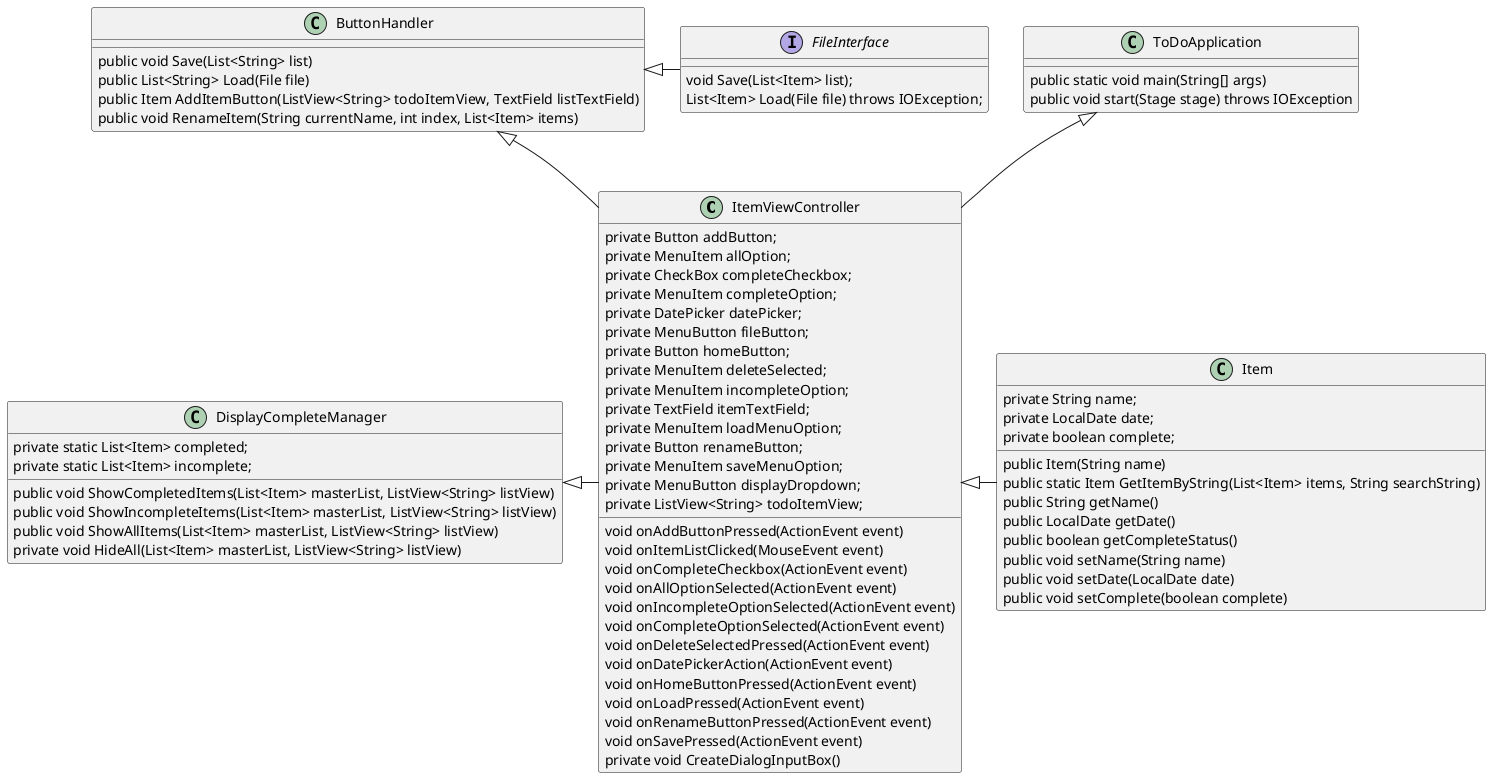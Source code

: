 @startuml

ItemViewController <|- Item
ToDoApplication <|-- ItemViewController

ButtonHandler <|- FileInterface
ButtonHandler <|-- ItemViewController
DisplayCompleteManager <|- ItemViewController

interface FileInterface
{
    void Save(List<Item> list);
    List<Item> Load(File file) throws IOException;
}

class ItemViewController {
    private Button addButton;
    private MenuItem allOption;
    private CheckBox completeCheckbox;
    private MenuItem completeOption;
    private DatePicker datePicker;
    private MenuButton fileButton;
    private Button homeButton;
    private MenuItem deleteSelected;
    private MenuItem incompleteOption;
    private TextField itemTextField;
    private MenuItem loadMenuOption;
    private Button renameButton;
    private MenuItem saveMenuOption;
    private MenuButton displayDropdown;
    private ListView<String> todoItemView;
    void onAddButtonPressed(ActionEvent event)
    void onItemListClicked(MouseEvent event)
    void onCompleteCheckbox(ActionEvent event)
    void onAllOptionSelected(ActionEvent event)
    void onIncompleteOptionSelected(ActionEvent event)
    void onCompleteOptionSelected(ActionEvent event)
    void onDeleteSelectedPressed(ActionEvent event)
    void onDatePickerAction(ActionEvent event)
    void onHomeButtonPressed(ActionEvent event)
    void onLoadPressed(ActionEvent event)
    void onRenameButtonPressed(ActionEvent event)
    void onSavePressed(ActionEvent event)
    private void CreateDialogInputBox()
}

class ToDoApplication
{
    public static void main(String[] args)
    public void start(Stage stage) throws IOException
}

class Item
{
    private String name;
    private LocalDate date;
    private boolean complete;
    public Item(String name)
    public static Item GetItemByString(List<Item> items, String searchString)
    public String getName()
    public LocalDate getDate()
    public boolean getCompleteStatus()
    public void setName(String name)
    public void setDate(LocalDate date)
    public void setComplete(boolean complete)
}

class ButtonHandler
{
    public void Save(List<String> list)
    public List<String> Load(File file)
    public Item AddItemButton(ListView<String> todoItemView, TextField listTextField)
    public void RenameItem(String currentName, int index, List<Item> items)
}

class DisplayCompleteManager
{
    private static List<Item> completed;
    private static List<Item> incomplete;
    public void ShowCompletedItems(List<Item> masterList, ListView<String> listView)
    public void ShowIncompleteItems(List<Item> masterList, ListView<String> listView)
    public void ShowAllItems(List<Item> masterList, ListView<String> listView)
    private void HideAll(List<Item> masterList, ListView<String> listView)
}

@enduml
